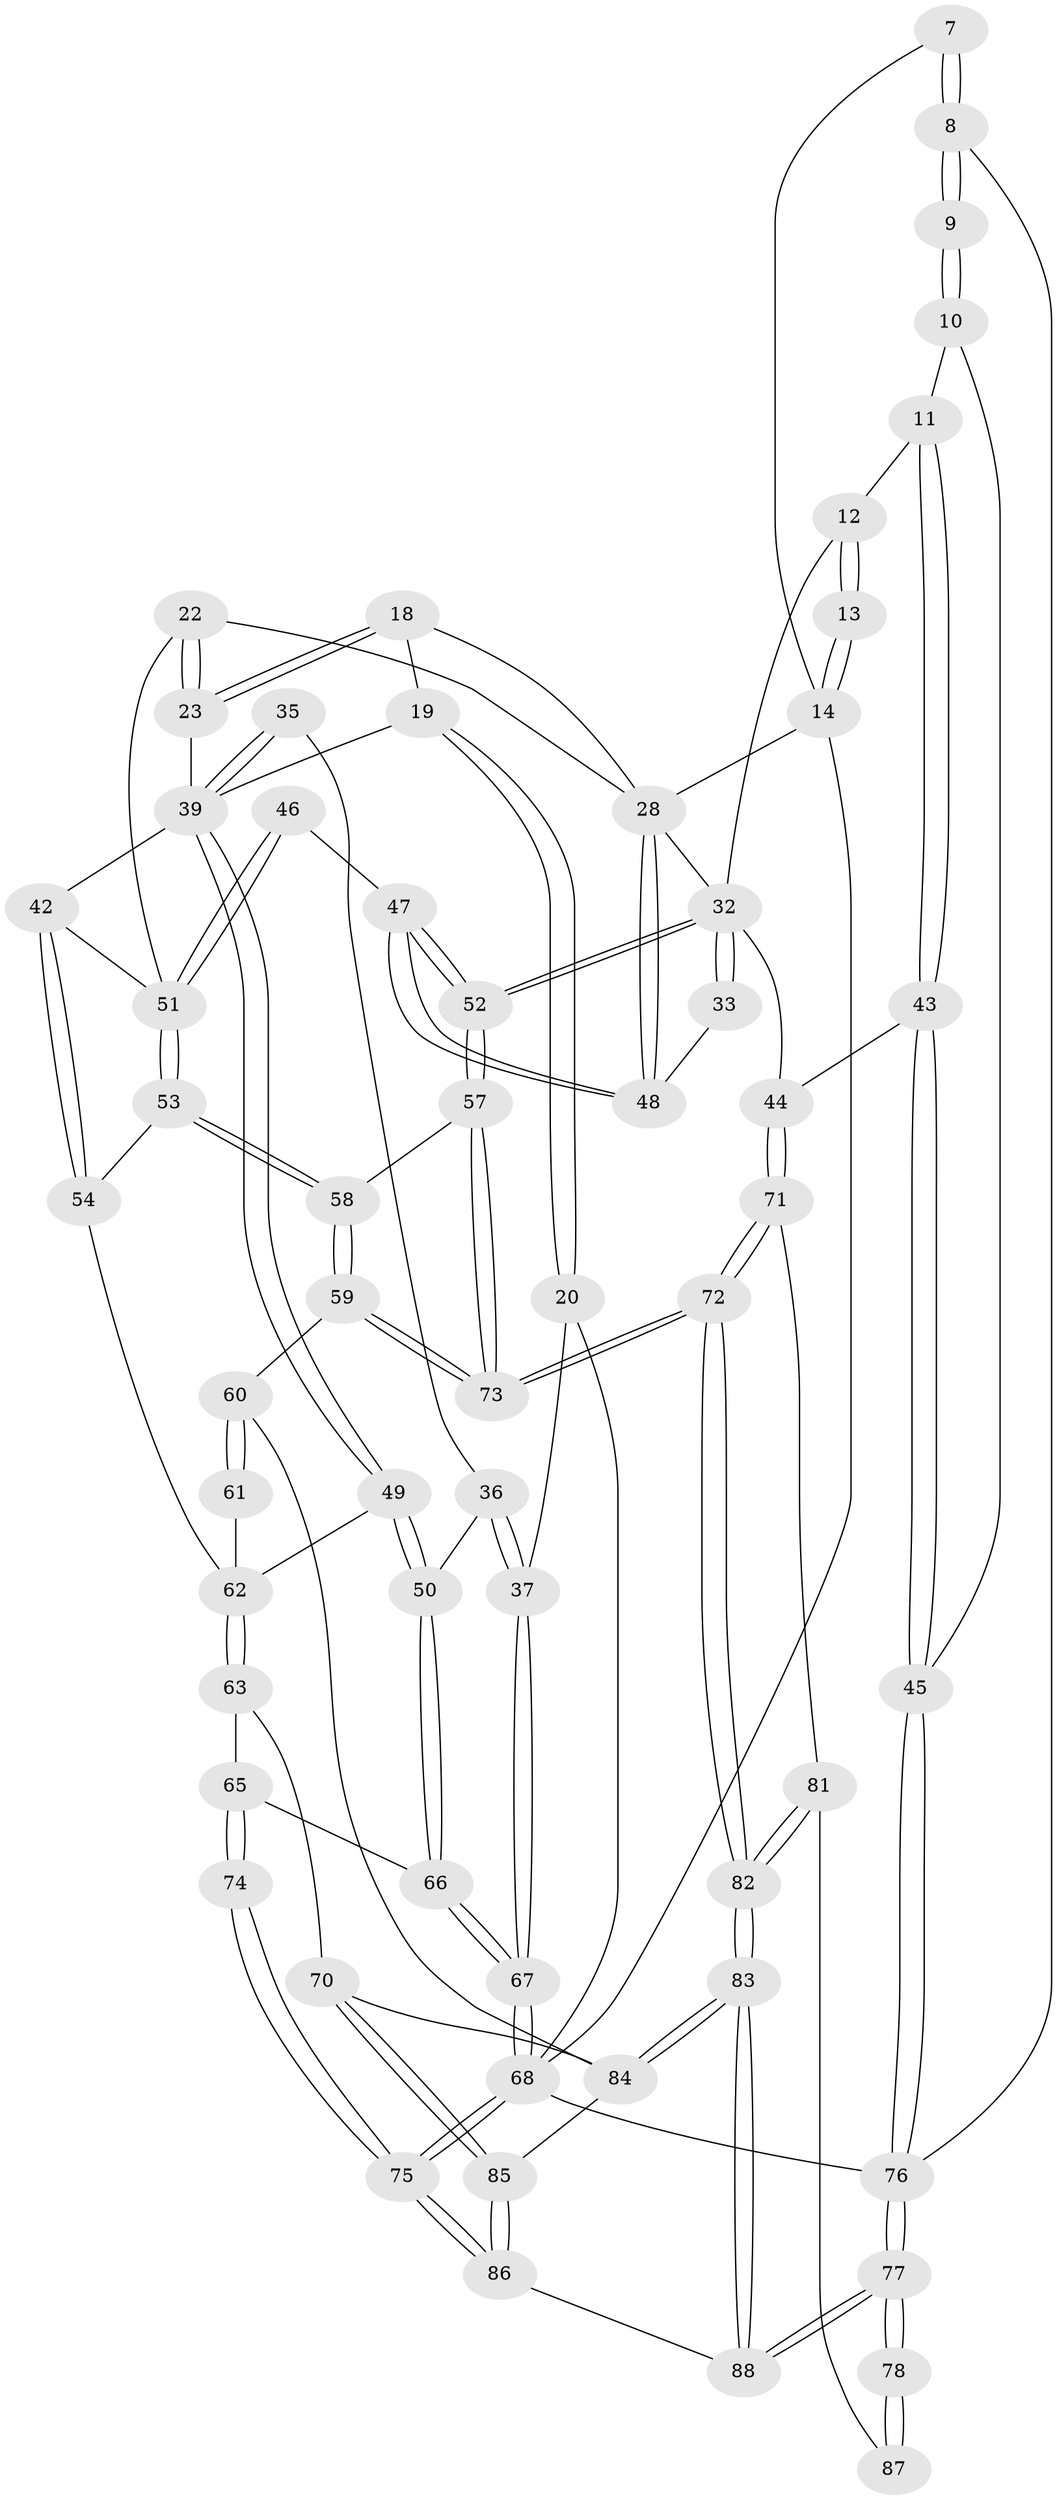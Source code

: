 // original degree distribution, {3: 0.03409090909090909, 5: 0.5340909090909091, 6: 0.2159090909090909, 4: 0.2159090909090909}
// Generated by graph-tools (version 1.1) at 2025/04/03/04/25 22:04:49]
// undirected, 61 vertices, 145 edges
graph export_dot {
graph [start="1"]
  node [color=gray90,style=filled];
  7 [pos="+0.7875477579073618+0"];
  8 [pos="+0.9009896317620236+0.22830742786855313",super="+2"];
  9 [pos="+0.9008833139809298+0.234902582711782"];
  10 [pos="+0.8962458249196332+0.277094053826301"];
  11 [pos="+0.8833428051013171+0.28238646643453763"];
  12 [pos="+0.8710302377130689+0.2797609828102699"];
  13 [pos="+0.7418520863053721+0.194188538166494"];
  14 [pos="+0.7037363097152172+0",super="+6"];
  18 [pos="+0.18177951611718854+0.07510977098716634"];
  19 [pos="+0+0.22081587912681935"];
  20 [pos="+0+0.1859451988839019"];
  22 [pos="+0.22476681458858472+0.3126391941480113"];
  23 [pos="+0.174630797482367+0.30065068269560435"];
  28 [pos="+0.4226378151113257+0.27686964341981085",super="+21"];
  32 [pos="+0.6664318412405602+0.5644790609400814",super="+31+26+27"];
  33 [pos="+0.5966282421828184+0.46741677869084297"];
  35 [pos="+0.08370928650719135+0.4059987113113876"];
  36 [pos="+0.039091145430885085+0.43554114946140865"];
  37 [pos="+0+0.4074078084893853"];
  39 [pos="+0.1638196606548838+0.5199268759596885",super="+38+29+30"];
  42 [pos="+0.20208464375408744+0.4927709890450569"];
  43 [pos="+0.8570104421470792+0.596717902324748"];
  44 [pos="+0.8250365988135944+0.616564672376611"];
  45 [pos="+1+0.5940271673587459",super="+34"];
  46 [pos="+0.3835372210253374+0.5076554598773731"];
  47 [pos="+0.40776692356574834+0.48132014925406624"];
  48 [pos="+0.4303518331390201+0.3807314202428521"];
  49 [pos="+0.14463493836236577+0.5677791971062348"];
  50 [pos="+0.08987468362848469+0.5815367109339369"];
  51 [pos="+0.3754769141438344+0.5193225823758167",super="+41+40"];
  52 [pos="+0.6036669980633582+0.5955229462389925"];
  53 [pos="+0.37071741649417606+0.5301123010763362"];
  54 [pos="+0.34374446232398403+0.5535535390871414"];
  57 [pos="+0.5822272740421076+0.6254643903804354"];
  58 [pos="+0.4483850568534971+0.6471696266506294"];
  59 [pos="+0.3902982041673666+0.7657289170866864"];
  60 [pos="+0.3515595654054257+0.7754133846990423"];
  61 [pos="+0.3127267435189284+0.640025019446095"];
  62 [pos="+0.20242400567785743+0.6574115803286326",super="+56+55"];
  63 [pos="+0.18905641948634105+0.7956851140845174"];
  65 [pos="+0.06060476861907634+0.7149516777000432",super="+64"];
  66 [pos="+0+0.6527341736769501"];
  67 [pos="+0+0.6578233504617196"];
  68 [pos="+0+1",super="+4"];
  70 [pos="+0.19064835049574705+0.7960833692819271"];
  71 [pos="+0.8165594360258223+0.7014944255468781"];
  72 [pos="+0.5606404323015476+0.8137624169603664"];
  73 [pos="+0.5537471126381929+0.8044492212664026"];
  74 [pos="+0+1"];
  75 [pos="+0+1"];
  76 [pos="+1+1",super="+3"];
  77 [pos="+1+1"];
  78 [pos="+1+1"];
  81 [pos="+0.6362645910968332+0.902699896421937",super="+80"];
  82 [pos="+0.5851508241809846+0.9098130493041438"];
  83 [pos="+0.5556634221420172+0.9866847008089661"];
  84 [pos="+0.36199213419658444+0.8990764974701847",super="+69"];
  85 [pos="+0.2768523734754184+1"];
  86 [pos="+0.21687699017897785+1"];
  87 [pos="+0.6929401575635191+0.91134514647579",super="+79"];
  88 [pos="+0.5567708687372986+1"];
  7 -- 8;
  7 -- 8;
  7 -- 14;
  8 -- 9 [weight=2];
  8 -- 9;
  8 -- 76;
  9 -- 10;
  9 -- 10;
  10 -- 11;
  10 -- 45;
  11 -- 12;
  11 -- 43;
  11 -- 43;
  12 -- 13;
  12 -- 13;
  12 -- 32;
  13 -- 14;
  13 -- 14;
  14 -- 68;
  14 -- 28 [weight=2];
  18 -- 19;
  18 -- 23;
  18 -- 23;
  18 -- 28;
  19 -- 20;
  19 -- 20;
  19 -- 39;
  20 -- 37;
  20 -- 68;
  22 -- 23;
  22 -- 23;
  22 -- 51;
  22 -- 28;
  23 -- 39;
  28 -- 48;
  28 -- 48;
  28 -- 32 [weight=2];
  32 -- 33 [weight=2];
  32 -- 33;
  32 -- 52;
  32 -- 52;
  32 -- 44;
  33 -- 48;
  35 -- 36;
  35 -- 39 [weight=2];
  35 -- 39;
  36 -- 37;
  36 -- 37;
  36 -- 50;
  37 -- 67;
  37 -- 67;
  39 -- 49;
  39 -- 49;
  39 -- 42;
  42 -- 54;
  42 -- 54;
  42 -- 51;
  43 -- 44;
  43 -- 45;
  43 -- 45;
  44 -- 71;
  44 -- 71;
  45 -- 76 [weight=2];
  45 -- 76;
  46 -- 47;
  46 -- 51 [weight=2];
  46 -- 51;
  47 -- 48;
  47 -- 48;
  47 -- 52;
  47 -- 52;
  49 -- 50;
  49 -- 50;
  49 -- 62;
  50 -- 66;
  50 -- 66;
  51 -- 53;
  51 -- 53;
  52 -- 57;
  52 -- 57;
  53 -- 54;
  53 -- 58;
  53 -- 58;
  54 -- 62;
  57 -- 58;
  57 -- 73;
  57 -- 73;
  58 -- 59;
  58 -- 59;
  59 -- 60;
  59 -- 73;
  59 -- 73;
  60 -- 61;
  60 -- 61;
  60 -- 84;
  61 -- 62 [weight=2];
  62 -- 63;
  62 -- 63;
  63 -- 70;
  63 -- 65;
  65 -- 66;
  65 -- 74 [weight=2];
  65 -- 74;
  66 -- 67;
  66 -- 67;
  67 -- 68;
  67 -- 68;
  68 -- 75;
  68 -- 75;
  68 -- 76 [weight=2];
  70 -- 85;
  70 -- 85;
  70 -- 84;
  71 -- 72;
  71 -- 72;
  71 -- 81;
  72 -- 73;
  72 -- 73;
  72 -- 82;
  72 -- 82;
  74 -- 75;
  74 -- 75;
  75 -- 86;
  75 -- 86;
  76 -- 77;
  76 -- 77;
  77 -- 78;
  77 -- 78;
  77 -- 88;
  77 -- 88;
  78 -- 87 [weight=2];
  78 -- 87;
  81 -- 82;
  81 -- 82;
  81 -- 87 [weight=2];
  82 -- 83;
  82 -- 83;
  83 -- 84;
  83 -- 84;
  83 -- 88;
  83 -- 88;
  84 -- 85;
  85 -- 86;
  85 -- 86;
  86 -- 88;
}
